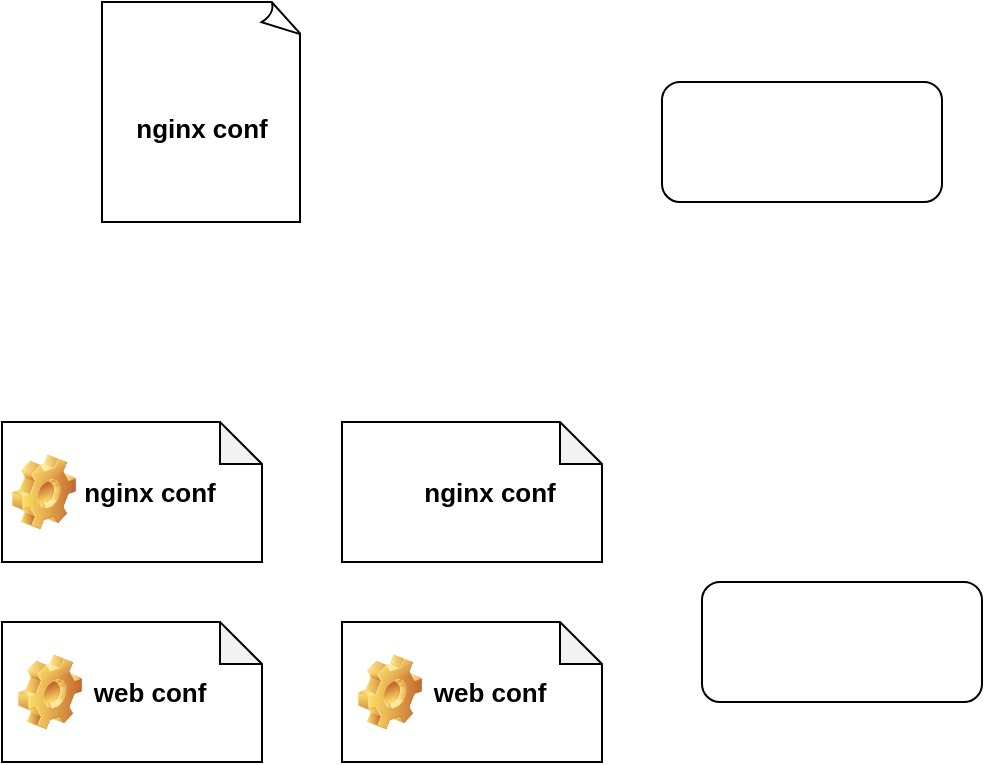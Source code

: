 <mxfile version="20.8.19" type="github">
  <diagram name="Page-1" id="WmZ7SuF_WmqMI9D_oavd">
    <mxGraphModel dx="636" dy="356" grid="1" gridSize="10" guides="1" tooltips="1" connect="1" arrows="1" fold="1" page="1" pageScale="1" pageWidth="850" pageHeight="1100" math="0" shadow="0">
      <root>
        <mxCell id="0" />
        <mxCell id="1" parent="0" />
        <mxCell id="MsBItRkalFy82XBEUcur-1" value="" style="rounded=1;whiteSpace=wrap;html=1;" vertex="1" parent="1">
          <mxGeometry x="330" y="80" width="140" height="60" as="geometry" />
        </mxCell>
        <mxCell id="MsBItRkalFy82XBEUcur-2" value="" style="rounded=1;whiteSpace=wrap;html=1;" vertex="1" parent="1">
          <mxGeometry x="350" y="330" width="140" height="60" as="geometry" />
        </mxCell>
        <mxCell id="MsBItRkalFy82XBEUcur-3" value="" style="shape=image;html=1;verticalAlign=top;verticalLabelPosition=bottom;labelBackgroundColor=#ffffff;imageAspect=0;aspect=fixed;image=https://cdn1.iconfinder.com/data/icons/unicons-line-vol-3/24/docker-128.png" vertex="1" parent="1">
          <mxGeometry x="355" y="335.5" width="49" height="49" as="geometry" />
        </mxCell>
        <mxCell id="MsBItRkalFy82XBEUcur-6" value="&lt;b&gt;&lt;br&gt;nginx conf&lt;/b&gt;" style="whiteSpace=wrap;html=1;shape=mxgraph.basic.document;fontSize=13;" vertex="1" parent="1">
          <mxGeometry x="50" y="40" width="100" height="110" as="geometry" />
        </mxCell>
        <mxCell id="MsBItRkalFy82XBEUcur-11" value="" style="group" vertex="1" connectable="0" parent="1">
          <mxGeometry y="250" width="130" height="70" as="geometry" />
        </mxCell>
        <mxCell id="MsBItRkalFy82XBEUcur-4" value="&lt;div style=&quot;&quot;&gt;&lt;b style=&quot;background-color: initial; font-size: 13px;&quot;&gt;&amp;nbsp; &amp;nbsp; &amp;nbsp;nginx conf&lt;/b&gt;&lt;/div&gt;" style="shape=note;whiteSpace=wrap;html=1;backgroundOutline=1;darkOpacity=0.05;align=center;size=21;" vertex="1" parent="MsBItRkalFy82XBEUcur-11">
          <mxGeometry width="130" height="70" as="geometry" />
        </mxCell>
        <mxCell id="MsBItRkalFy82XBEUcur-5" value="" style="shape=image;html=1;verticalLabelPosition=bottom;verticalAlign=top;imageAspect=1;aspect=fixed;image=img/clipart/Gear_128x128.png" vertex="1" parent="MsBItRkalFy82XBEUcur-11">
          <mxGeometry x="5" y="16.23" width="32" height="37.54" as="geometry" />
        </mxCell>
        <mxCell id="MsBItRkalFy82XBEUcur-12" value="" style="group" vertex="1" connectable="0" parent="1">
          <mxGeometry y="350" width="130" height="70" as="geometry" />
        </mxCell>
        <mxCell id="MsBItRkalFy82XBEUcur-9" value="&lt;div style=&quot;&quot;&gt;&lt;b style=&quot;background-color: initial; font-size: 13px;&quot;&gt;&amp;nbsp; &amp;nbsp; &amp;nbsp;web conf&lt;/b&gt;&lt;/div&gt;" style="shape=note;whiteSpace=wrap;html=1;backgroundOutline=1;darkOpacity=0.05;align=center;size=21;" vertex="1" parent="MsBItRkalFy82XBEUcur-12">
          <mxGeometry width="130" height="70" as="geometry" />
        </mxCell>
        <mxCell id="MsBItRkalFy82XBEUcur-10" value="" style="shape=image;html=1;verticalLabelPosition=bottom;verticalAlign=top;imageAspect=1;aspect=fixed;image=img/clipart/Gear_128x128.png" vertex="1" parent="MsBItRkalFy82XBEUcur-12">
          <mxGeometry x="8" y="16.23" width="32" height="37.54" as="geometry" />
        </mxCell>
        <mxCell id="MsBItRkalFy82XBEUcur-13" value="" style="group" vertex="1" connectable="0" parent="1">
          <mxGeometry x="170" y="250" width="130" height="70" as="geometry" />
        </mxCell>
        <mxCell id="MsBItRkalFy82XBEUcur-14" value="&lt;div style=&quot;&quot;&gt;&lt;b style=&quot;background-color: initial; font-size: 13px;&quot;&gt;&amp;nbsp; &amp;nbsp; &amp;nbsp;nginx conf&lt;/b&gt;&lt;/div&gt;" style="shape=note;whiteSpace=wrap;html=1;backgroundOutline=1;darkOpacity=0.05;align=center;size=21;" vertex="1" parent="MsBItRkalFy82XBEUcur-13">
          <mxGeometry width="130" height="70" as="geometry" />
        </mxCell>
        <mxCell id="MsBItRkalFy82XBEUcur-16" value="" style="group" vertex="1" connectable="0" parent="1">
          <mxGeometry x="170" y="350" width="130" height="70" as="geometry" />
        </mxCell>
        <mxCell id="MsBItRkalFy82XBEUcur-17" value="&lt;div style=&quot;&quot;&gt;&lt;b style=&quot;background-color: initial; font-size: 13px;&quot;&gt;&amp;nbsp; &amp;nbsp; &amp;nbsp;web conf&lt;/b&gt;&lt;/div&gt;" style="shape=note;whiteSpace=wrap;html=1;backgroundOutline=1;darkOpacity=0.05;align=center;size=21;" vertex="1" parent="MsBItRkalFy82XBEUcur-16">
          <mxGeometry width="130" height="70" as="geometry" />
        </mxCell>
        <mxCell id="MsBItRkalFy82XBEUcur-18" value="" style="shape=image;html=1;verticalLabelPosition=bottom;verticalAlign=top;imageAspect=1;aspect=fixed;image=img/clipart/Gear_128x128.png" vertex="1" parent="MsBItRkalFy82XBEUcur-16">
          <mxGeometry x="8" y="16.23" width="32" height="37.54" as="geometry" />
        </mxCell>
      </root>
    </mxGraphModel>
  </diagram>
</mxfile>
